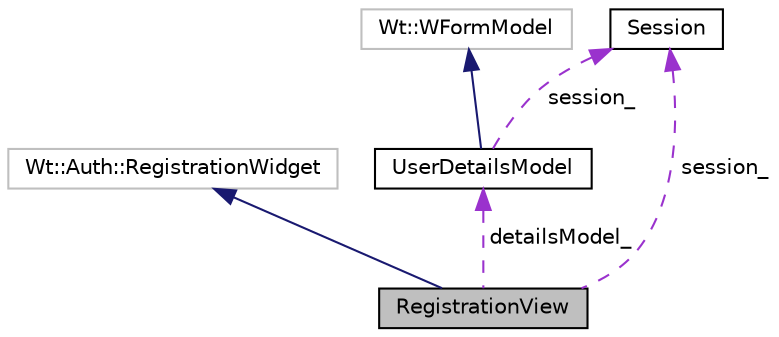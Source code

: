 digraph "RegistrationView"
{
  edge [fontname="Helvetica",fontsize="10",labelfontname="Helvetica",labelfontsize="10"];
  node [fontname="Helvetica",fontsize="10",shape=record];
  Node1 [label="RegistrationView",height=0.2,width=0.4,color="black", fillcolor="grey75", style="filled", fontcolor="black"];
  Node2 -> Node1 [dir="back",color="midnightblue",fontsize="10",style="solid",fontname="Helvetica"];
  Node2 [label="Wt::Auth::RegistrationWidget",height=0.2,width=0.4,color="grey75", fillcolor="white", style="filled"];
  Node3 -> Node1 [dir="back",color="darkorchid3",fontsize="10",style="dashed",label=" detailsModel_" ,fontname="Helvetica"];
  Node3 [label="UserDetailsModel",height=0.2,width=0.4,color="black", fillcolor="white", style="filled",URL="$classUserDetailsModel.html"];
  Node4 -> Node3 [dir="back",color="midnightblue",fontsize="10",style="solid",fontname="Helvetica"];
  Node4 [label="Wt::WFormModel",height=0.2,width=0.4,color="grey75", fillcolor="white", style="filled"];
  Node5 -> Node3 [dir="back",color="darkorchid3",fontsize="10",style="dashed",label=" session_" ,fontname="Helvetica"];
  Node5 [label="Session",height=0.2,width=0.4,color="black", fillcolor="white", style="filled",URL="$classSession.html"];
  Node5 -> Node1 [dir="back",color="darkorchid3",fontsize="10",style="dashed",label=" session_" ,fontname="Helvetica"];
}
